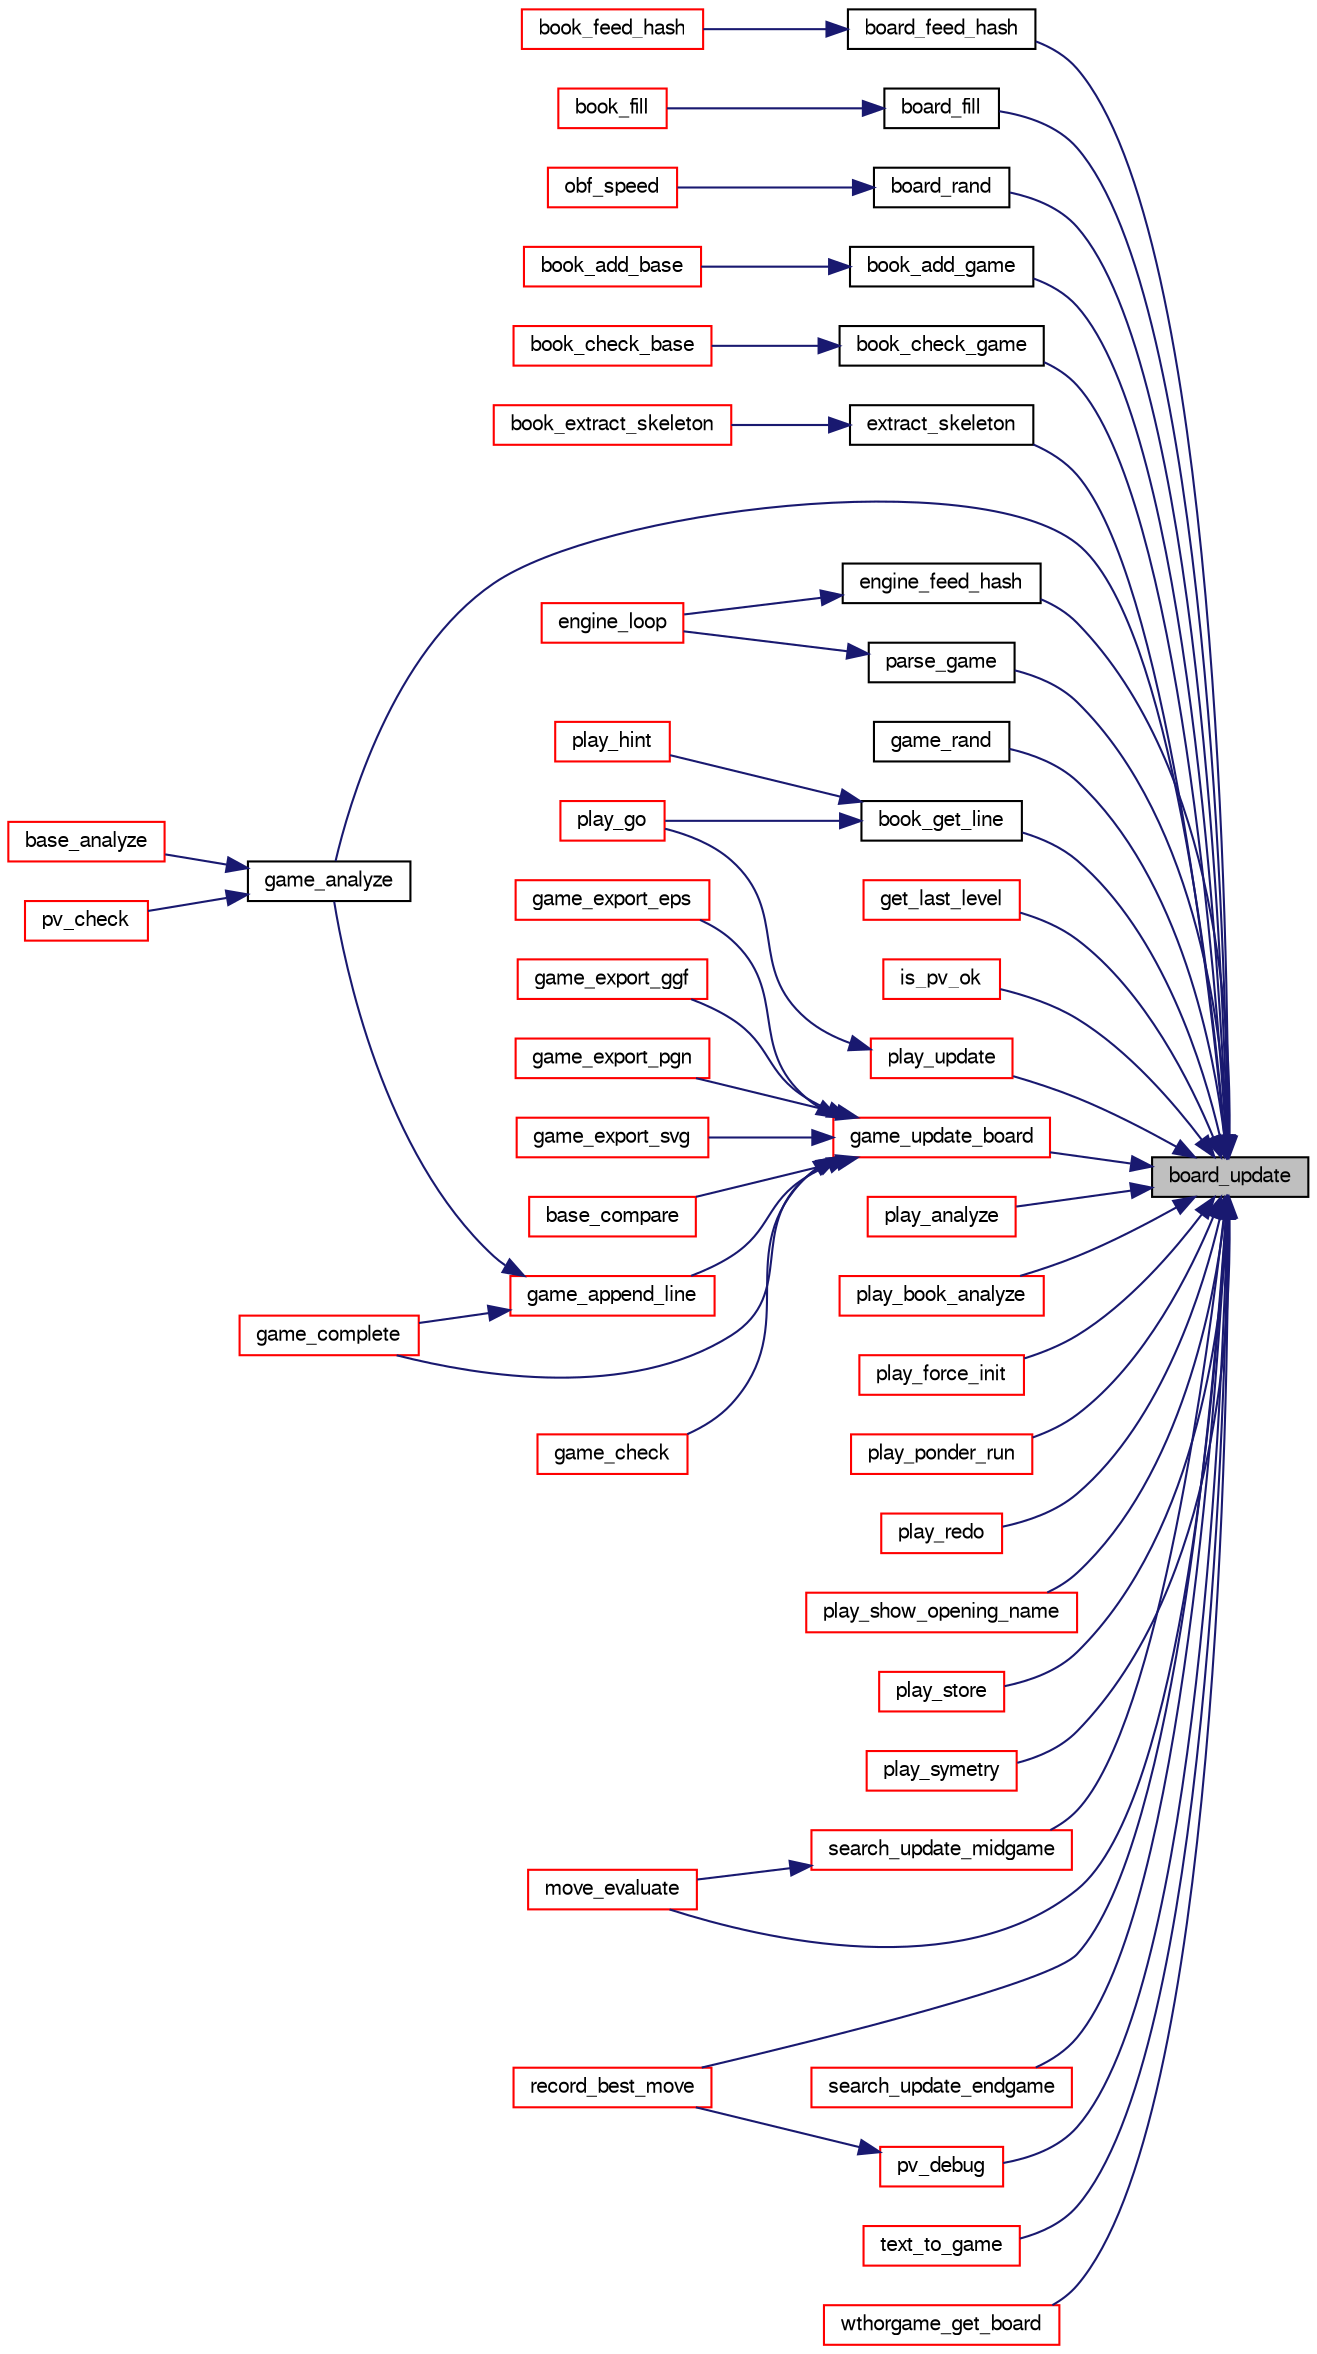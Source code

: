 digraph "board_update"
{
 // LATEX_PDF_SIZE
  bgcolor="transparent";
  edge [fontname="FreeSans",fontsize="10",labelfontname="FreeSans",labelfontsize="10"];
  node [fontname="FreeSans",fontsize="10",shape=record];
  rankdir="RL";
  Node1 [label="board_update",height=0.2,width=0.4,color="black", fillcolor="grey75", style="filled", fontcolor="black",tooltip="Update a board."];
  Node1 -> Node2 [dir="back",color="midnightblue",fontsize="10",style="solid",fontname="FreeSans"];
  Node2 [label="board_feed_hash",height=0.2,width=0.4,color="black",URL="$book_8c.html#a9c0c6a1b902182109525eb3e10db7cad",tooltip="Feed hash from a position."];
  Node2 -> Node3 [dir="back",color="midnightblue",fontsize="10",style="solid",fontname="FreeSans"];
  Node3 [label="book_feed_hash",height=0.2,width=0.4,color="red",URL="$book_8c.html#aab16bca1d8010c87a6c1fbca9497657c",tooltip="feed hash table from the opening book."];
  Node1 -> Node7 [dir="back",color="midnightblue",fontsize="10",style="solid",fontname="FreeSans"];
  Node7 [label="board_fill",height=0.2,width=0.4,color="black",URL="$book_8c.html#abdce4d74200559a64a4a498f952cfe96",tooltip="Fill the opening book."];
  Node7 -> Node8 [dir="back",color="midnightblue",fontsize="10",style="solid",fontname="FreeSans"];
  Node8 [label="book_fill",height=0.2,width=0.4,color="red",URL="$book_8c.html#a8b077347609455ad7b3647212dde9cff",tooltip="Fill a book."];
  Node1 -> Node9 [dir="back",color="midnightblue",fontsize="10",style="solid",fontname="FreeSans"];
  Node9 [label="board_rand",height=0.2,width=0.4,color="black",URL="$board_8c.html#add184702e051a8cfce56342c49db34f4",tooltip="Get a random board by playing random moves."];
  Node9 -> Node10 [dir="back",color="midnightblue",fontsize="10",style="solid",fontname="FreeSans"];
  Node10 [label="obf_speed",height=0.2,width=0.4,color="red",URL="$obftest_8c.html#a07fd9cdb993c22a9de285e054331e4e4",tooltip="Test edax speed by running for at least 1 minutes on problems deeper and deeper."];
  Node1 -> Node11 [dir="back",color="midnightblue",fontsize="10",style="solid",fontname="FreeSans"];
  Node11 [label="book_add_game",height=0.2,width=0.4,color="black",URL="$book_8c.html#aea8461bde1df7dad3d55f9589c1ed586",tooltip="Add positions from a game."];
  Node11 -> Node12 [dir="back",color="midnightblue",fontsize="10",style="solid",fontname="FreeSans"];
  Node12 [label="book_add_base",height=0.2,width=0.4,color="red",URL="$book_8c.html#af1d5717ff0e5c8adb16ec5f86197cc33",tooltip="Add positions from a game database."];
  Node1 -> Node13 [dir="back",color="midnightblue",fontsize="10",style="solid",fontname="FreeSans"];
  Node13 [label="book_check_game",height=0.2,width=0.4,color="black",URL="$book_8c.html#a8996ed1153616ffa18e6819b88e106c9",tooltip="Check positions from a game."];
  Node13 -> Node14 [dir="back",color="midnightblue",fontsize="10",style="solid",fontname="FreeSans"];
  Node14 [label="book_check_base",height=0.2,width=0.4,color="red",URL="$book_8c.html#a1a212c1d3af5bc7a9183a3de0ab9cb90",tooltip="Check positions from a game database."];
  Node1 -> Node15 [dir="back",color="midnightblue",fontsize="10",style="solid",fontname="FreeSans"];
  Node15 [label="book_get_line",height=0.2,width=0.4,color="black",URL="$book_8c.html#a5c4b33003cbd770b19d394d4f6dd6a4f",tooltip="Get a variation from the book."];
  Node15 -> Node16 [dir="back",color="midnightblue",fontsize="10",style="solid",fontname="FreeSans"];
  Node16 [label="play_go",height=0.2,width=0.4,color="red",URL="$play_8c.html#aeba64a0b6660a04cff93da447da3f746",tooltip="Start thinking."];
  Node15 -> Node26 [dir="back",color="midnightblue",fontsize="10",style="solid",fontname="FreeSans"];
  Node26 [label="play_hint",height=0.2,width=0.4,color="red",URL="$play_8c.html#a331a1824215c3c7be0241fe0e2d4da57",tooltip="Start thinking."];
  Node1 -> Node27 [dir="back",color="midnightblue",fontsize="10",style="solid",fontname="FreeSans"];
  Node27 [label="engine_feed_hash",height=0.2,width=0.4,color="black",URL="$cassio_8c.html#ae2cc32f6d429a43d8a5b05db74112cc1",tooltip="feed hash table"];
  Node27 -> Node28 [dir="back",color="midnightblue",fontsize="10",style="solid",fontname="FreeSans"];
  Node28 [label="engine_loop",height=0.2,width=0.4,color="red",URL="$cassio_8c.html#a3c5b977358cdb105de103ac2c2829f01",tooltip="Loop event."];
  Node1 -> Node29 [dir="back",color="midnightblue",fontsize="10",style="solid",fontname="FreeSans"];
  Node29 [label="extract_skeleton",height=0.2,width=0.4,color="black",URL="$book_8c.html#a65253e739b9201531bad8dc071d24d11",tooltip="Extract book lines to a game base."];
  Node29 -> Node30 [dir="back",color="midnightblue",fontsize="10",style="solid",fontname="FreeSans"];
  Node30 [label="book_extract_skeleton",height=0.2,width=0.4,color="red",URL="$book_8c.html#acf1637f23cf5986972b991bcad5c20d8",tooltip="Extract book draws to a game base."];
  Node1 -> Node31 [dir="back",color="midnightblue",fontsize="10",style="solid",fontname="FreeSans"];
  Node31 [label="game_analyze",height=0.2,width=0.4,color="black",URL="$game_8c.html#a17775ff0efa3d8592bed935dedb31a45",tooltip="Analyze an endgame."];
  Node31 -> Node32 [dir="back",color="midnightblue",fontsize="10",style="solid",fontname="FreeSans"];
  Node32 [label="base_analyze",height=0.2,width=0.4,color="red",URL="$base_8c.html#a130adf3915feeb8dd21edd8c715c220f",tooltip="Base analysis."];
  Node31 -> Node33 [dir="back",color="midnightblue",fontsize="10",style="solid",fontname="FreeSans"];
  Node33 [label="pv_check",height=0.2,width=0.4,color="red",URL="$base_8c.html#ae5fd96b2c5fc0853715832158d172eb0",tooltip="Verify that a PV does not contain errors."];
  Node1 -> Node35 [dir="back",color="midnightblue",fontsize="10",style="solid",fontname="FreeSans"];
  Node35 [label="game_rand",height=0.2,width=0.4,color="black",URL="$game_8c.html#a5aff890e47051b09a445237ea6cd8224",tooltip="Fill a game with some random moves."];
  Node1 -> Node36 [dir="back",color="midnightblue",fontsize="10",style="solid",fontname="FreeSans"];
  Node36 [label="game_update_board",height=0.2,width=0.4,color="red",URL="$game_8c.html#a2b48a650adb24509ed0d0e2267ecfd21",tooltip="update a board."];
  Node36 -> Node37 [dir="back",color="midnightblue",fontsize="10",style="solid",fontname="FreeSans"];
  Node37 [label="base_compare",height=0.2,width=0.4,color="red",URL="$base_8c.html#af17bb56204f19789eb51ab2a2ca1ec5f",tooltip="Base Compare."];
  Node36 -> Node38 [dir="back",color="midnightblue",fontsize="10",style="solid",fontname="FreeSans"];
  Node38 [label="game_append_line",height=0.2,width=0.4,color="red",URL="$game_8c.html#a8f66bc63e1d650f3768bf13c298946eb",tooltip="Build a game from an initial position and a move sequence."];
  Node38 -> Node31 [dir="back",color="midnightblue",fontsize="10",style="solid",fontname="FreeSans"];
  Node38 -> Node39 [dir="back",color="midnightblue",fontsize="10",style="solid",fontname="FreeSans"];
  Node39 [label="game_complete",height=0.2,width=0.4,color="red",URL="$game_8c.html#a2478745958cb21430866a4ea503274df",tooltip="Terminate an unfinished game."];
  Node36 -> Node42 [dir="back",color="midnightblue",fontsize="10",style="solid",fontname="FreeSans"];
  Node42 [label="game_check",height=0.2,width=0.4,color="red",URL="$game_8c.html#a1f0266528345e70e79788632786bfdcd",tooltip="Check a game."];
  Node36 -> Node39 [dir="back",color="midnightblue",fontsize="10",style="solid",fontname="FreeSans"];
  Node36 -> Node50 [dir="back",color="midnightblue",fontsize="10",style="solid",fontname="FreeSans"];
  Node50 [label="game_export_eps",height=0.2,width=0.4,color="red",URL="$game_8c.html#ac5a505d94e95db33f679c406ef9d1c31",tooltip="Write a game to an eps file."];
  Node36 -> Node52 [dir="back",color="midnightblue",fontsize="10",style="solid",fontname="FreeSans"];
  Node52 [label="game_export_ggf",height=0.2,width=0.4,color="red",URL="$game_8c.html#a08ef7a32b9063eefedfa040ab7e95ea2",tooltip="Write a game to the Generic Game Format (ggf) file."];
  Node36 -> Node53 [dir="back",color="midnightblue",fontsize="10",style="solid",fontname="FreeSans"];
  Node53 [label="game_export_pgn",height=0.2,width=0.4,color="red",URL="$game_8c.html#acf88b6a57b6b9305fce116cb0df32138",tooltip="Write a game to a pgn file."];
  Node36 -> Node54 [dir="back",color="midnightblue",fontsize="10",style="solid",fontname="FreeSans"];
  Node54 [label="game_export_svg",height=0.2,width=0.4,color="red",URL="$game_8c.html#a6954b51a75bf7fd52a2cfbdd9ff9f96e",tooltip=" "];
  Node1 -> Node78 [dir="back",color="midnightblue",fontsize="10",style="solid",fontname="FreeSans"];
  Node78 [label="get_last_level",height=0.2,width=0.4,color="red",URL="$root_8c.html#a80faf8cf7370a25a3c903ba70ed1f99b",tooltip="Retrieve the last level of the search."];
  Node1 -> Node115 [dir="back",color="midnightblue",fontsize="10",style="solid",fontname="FreeSans"];
  Node115 [label="is_pv_ok",height=0.2,width=0.4,color="red",URL="$root_8c.html#aad3b11df7961fdacf736ebf3d99f92db",tooltip="Check if PV is ok."];
  Node1 -> Node118 [dir="back",color="midnightblue",fontsize="10",style="solid",fontname="FreeSans"];
  Node118 [label="move_evaluate",height=0.2,width=0.4,color="red",URL="$move_8c.html#a57eefc66553dd853ba6a21d3d6abb3e0",tooltip="Evaluate a list of move."];
  Node1 -> Node142 [dir="back",color="midnightblue",fontsize="10",style="solid",fontname="FreeSans"];
  Node142 [label="parse_game",height=0.2,width=0.4,color="black",URL="$util_8c.html#afb84a77df082fe4e220b565ce9c4aec8",tooltip="Parse a sequence of moves."];
  Node142 -> Node28 [dir="back",color="midnightblue",fontsize="10",style="solid",fontname="FreeSans"];
  Node1 -> Node88 [dir="back",color="midnightblue",fontsize="10",style="solid",fontname="FreeSans"];
  Node88 [label="play_analyze",height=0.2,width=0.4,color="red",URL="$play_8c.html#a32624a895b8cf4ec475a8de0ee5df3a1",tooltip="Analyze a played game."];
  Node1 -> Node143 [dir="back",color="midnightblue",fontsize="10",style="solid",fontname="FreeSans"];
  Node143 [label="play_book_analyze",height=0.2,width=0.4,color="red",URL="$play_8c.html#a59d1d9b9a031ed112e8c41798c8b9eee",tooltip="Analyze a played game."];
  Node1 -> Node144 [dir="back",color="midnightblue",fontsize="10",style="solid",fontname="FreeSans"];
  Node144 [label="play_force_init",height=0.2,width=0.4,color="red",URL="$play_8c.html#a8ae26aeb1f439fc5a4bed1af1cb6a4ce",tooltip="Initialize a forced line."];
  Node1 -> Node89 [dir="back",color="midnightblue",fontsize="10",style="solid",fontname="FreeSans"];
  Node89 [label="play_ponder_run",height=0.2,width=0.4,color="red",URL="$play_8c.html#a6a826d8e8634b46e269daeed05de785c",tooltip="do ponderation."];
  Node1 -> Node147 [dir="back",color="midnightblue",fontsize="10",style="solid",fontname="FreeSans"];
  Node147 [label="play_redo",height=0.2,width=0.4,color="red",URL="$play_8c.html#add09aa48ac574a2eccb7859b661679f5",tooltip="Redo a move."];
  Node1 -> Node148 [dir="back",color="midnightblue",fontsize="10",style="solid",fontname="FreeSans"];
  Node148 [label="play_show_opening_name",height=0.2,width=0.4,color="red",URL="$play_8c.html#a865b57b37a686b54bb45df4e94cc81e2",tooltip="Print the opening name."];
  Node1 -> Node103 [dir="back",color="midnightblue",fontsize="10",style="solid",fontname="FreeSans"];
  Node103 [label="play_store",height=0.2,width=0.4,color="red",URL="$play_8c.html#a050579c3f94a2d5990bc186369ad7980",tooltip="store the game into the opening book"];
  Node1 -> Node149 [dir="back",color="midnightblue",fontsize="10",style="solid",fontname="FreeSans"];
  Node149 [label="play_symetry",height=0.2,width=0.4,color="red",URL="$play_8c.html#aba94f04f774fb6ccd8f088868f29c1e0",tooltip="Get the symetry of the actual position."];
  Node1 -> Node150 [dir="back",color="midnightblue",fontsize="10",style="solid",fontname="FreeSans"];
  Node150 [label="play_update",height=0.2,width=0.4,color="red",URL="$play_8c.html#a565bcabc21b749bfaad647fd4a4225ea",tooltip="Update the game."];
  Node150 -> Node16 [dir="back",color="midnightblue",fontsize="10",style="solid",fontname="FreeSans"];
  Node1 -> Node154 [dir="back",color="midnightblue",fontsize="10",style="solid",fontname="FreeSans"];
  Node154 [label="pv_debug",height=0.2,width=0.4,color="red",URL="$root_8c.html#a8441d8c906b98e56eb99fcb351ce6a14",tooltip="Debug PV."];
  Node154 -> Node140 [dir="back",color="midnightblue",fontsize="10",style="solid",fontname="FreeSans"];
  Node140 [label="record_best_move",height=0.2,width=0.4,color="red",URL="$root_8c.html#ae557ecf41efe8b033969349603c765e2",tooltip="Record best move."];
  Node1 -> Node140 [dir="back",color="midnightblue",fontsize="10",style="solid",fontname="FreeSans"];
  Node1 -> Node156 [dir="back",color="midnightblue",fontsize="10",style="solid",fontname="FreeSans"];
  Node156 [label="search_update_endgame",height=0.2,width=0.4,color="red",URL="$search_8c.html#a946d19d4c2652ddfbd0480e33ed2380b",tooltip="Update the search state after a move."];
  Node1 -> Node159 [dir="back",color="midnightblue",fontsize="10",style="solid",fontname="FreeSans"];
  Node159 [label="search_update_midgame",height=0.2,width=0.4,color="red",URL="$search_8c.html#a985ef3449348437e273c1d5c74ae74f6",tooltip="Update the search state after a move."];
  Node159 -> Node118 [dir="back",color="midnightblue",fontsize="10",style="solid",fontname="FreeSans"];
  Node1 -> Node161 [dir="back",color="midnightblue",fontsize="10",style="solid",fontname="FreeSans"];
  Node161 [label="text_to_game",height=0.2,width=0.4,color="red",URL="$game_8c.html#a8a601511577ecf968fd54ff76fa2fa87",tooltip="Convert a text (ascii) game to a Game."];
  Node1 -> Node163 [dir="back",color="midnightblue",fontsize="10",style="solid",fontname="FreeSans"];
  Node163 [label="wthorgame_get_board",height=0.2,width=0.4,color="red",URL="$base_8c.html#aba6e536d7bdd74d06cd2113ba6c56f02",tooltip="Get a position from a Wthor game."];
}
